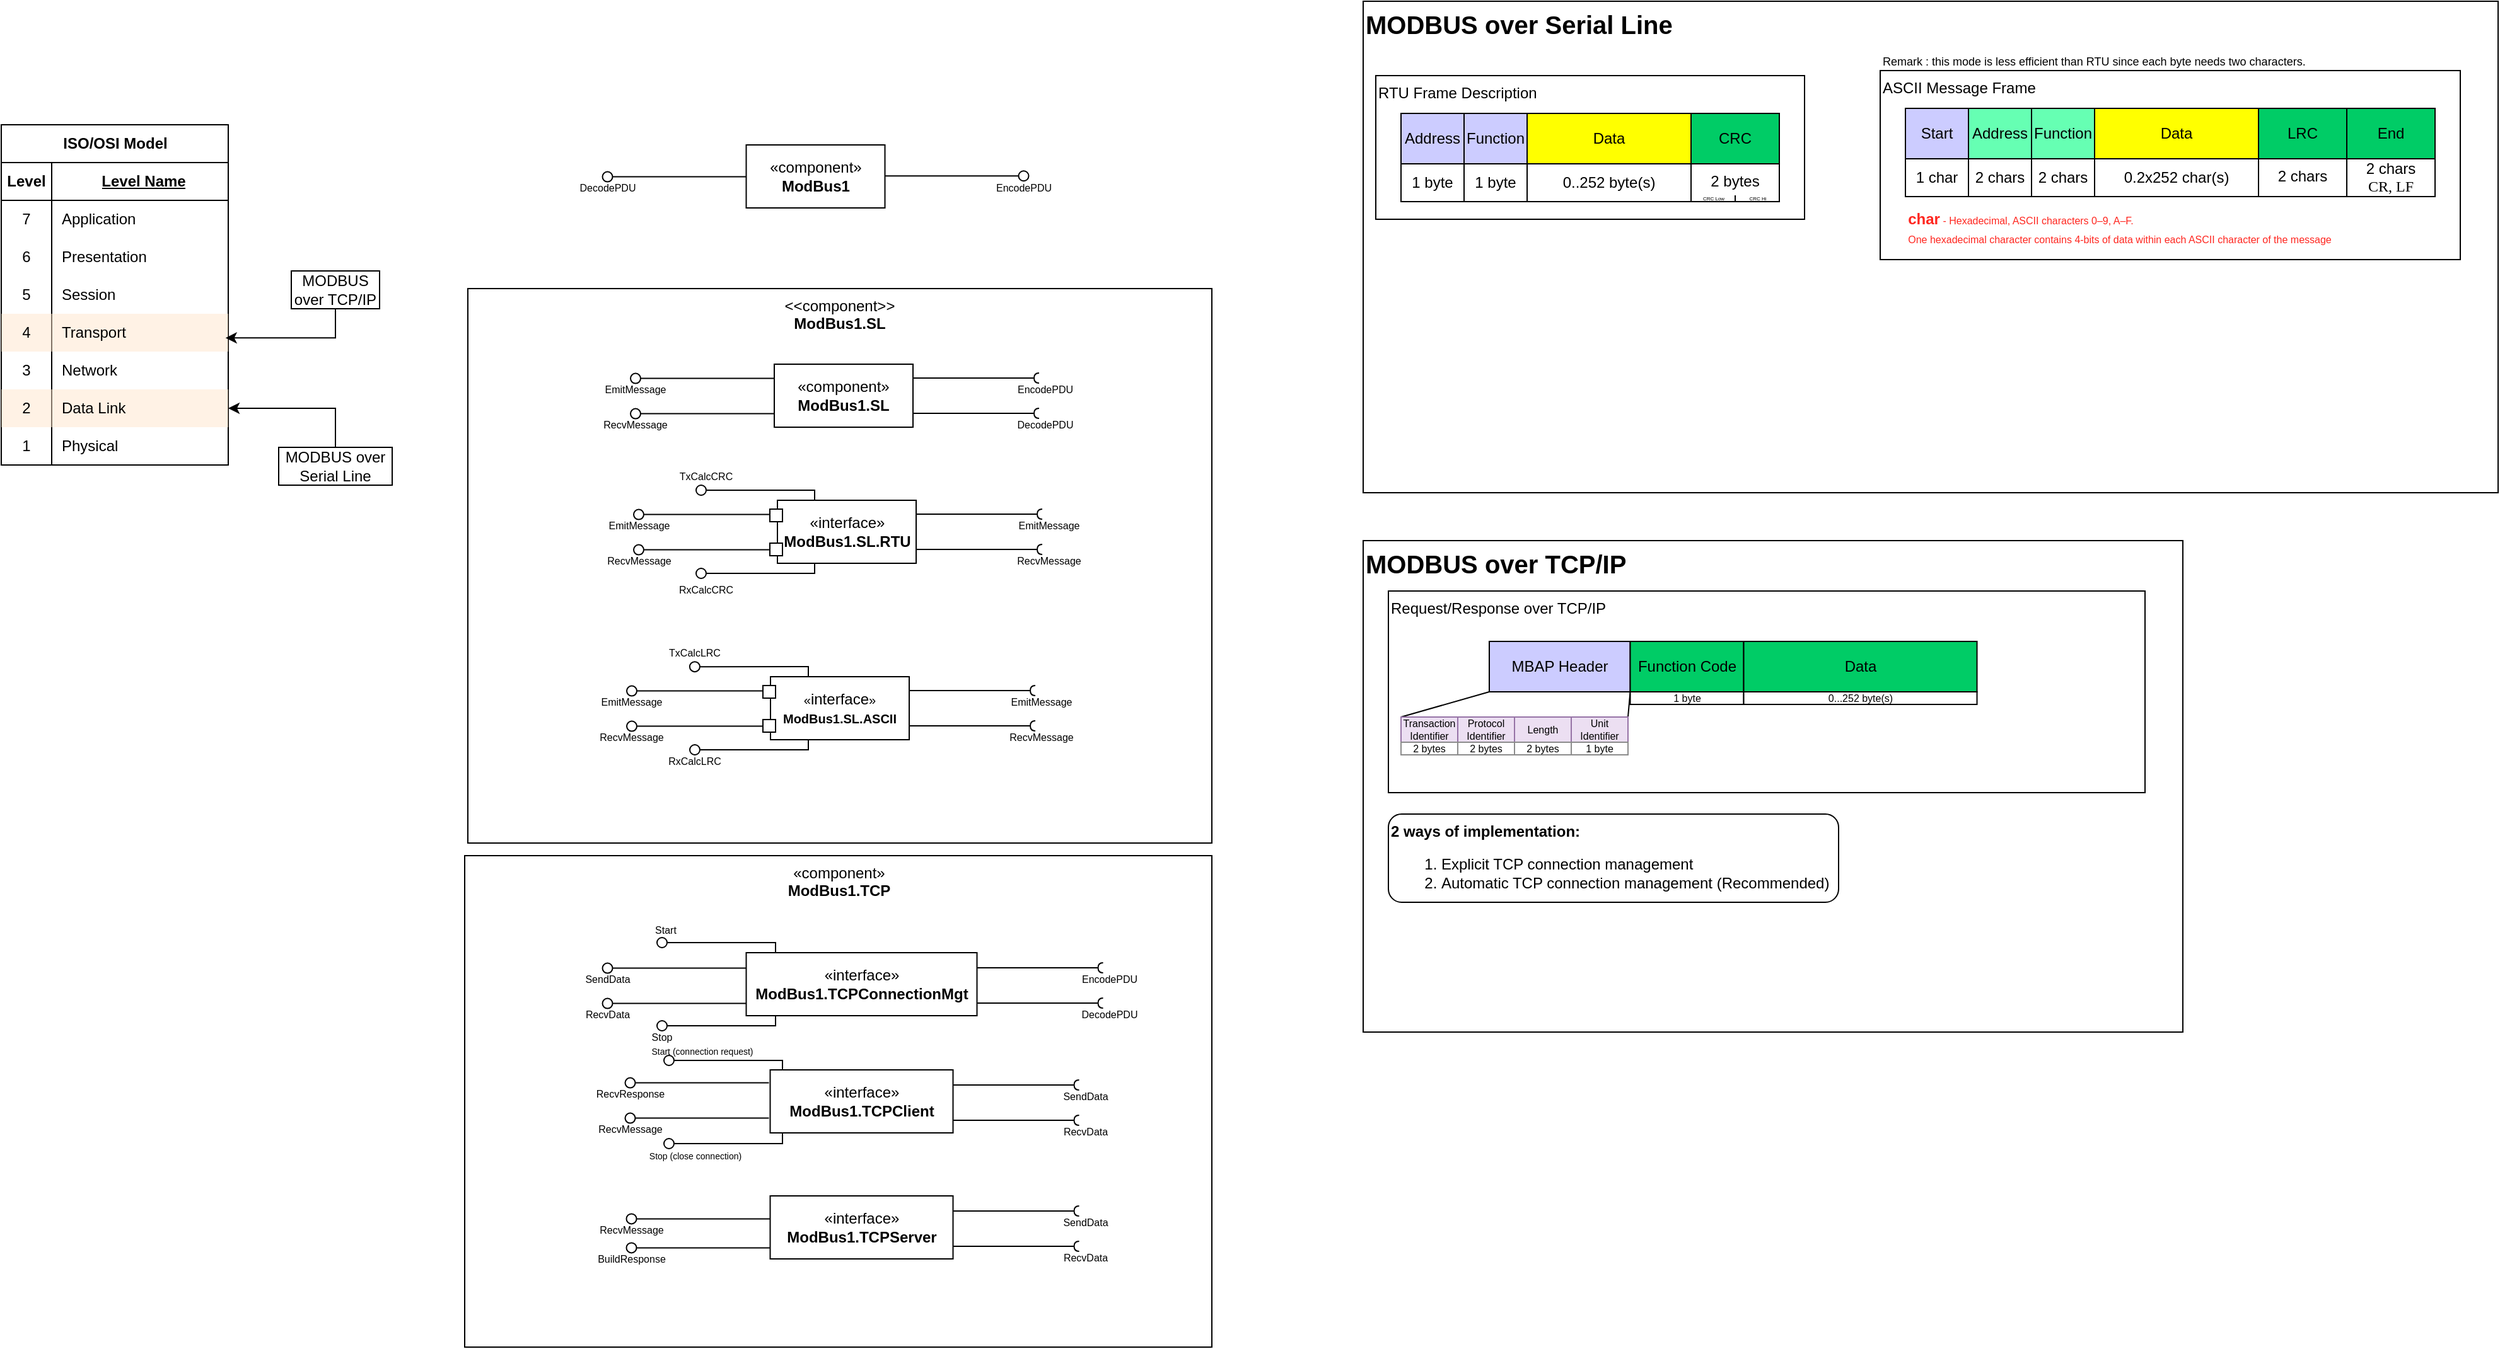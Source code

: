 <mxfile version="25.0.3">
  <diagram name="Page-1" id="bsk5EOdBDUUGITaOQMyh">
    <mxGraphModel dx="2509" dy="828" grid="1" gridSize="10" guides="1" tooltips="1" connect="1" arrows="1" fold="1" page="1" pageScale="1" pageWidth="850" pageHeight="1100" math="0" shadow="0">
      <root>
        <mxCell id="0" />
        <mxCell id="1" parent="0" />
        <mxCell id="K0krH6eupAGIVUQJ-Xq6-160" value="&amp;lt;&amp;lt;component&amp;gt;&amp;gt;&lt;div&gt;&lt;b&gt;ModBus1.SL&lt;/b&gt;&lt;/div&gt;" style="rounded=0;whiteSpace=wrap;html=1;verticalAlign=top;" parent="1" vertex="1">
          <mxGeometry x="320" y="270" width="590" height="440" as="geometry" />
        </mxCell>
        <mxCell id="K0krH6eupAGIVUQJ-Xq6-120" value="«component»&lt;br&gt;&lt;b&gt;ModBus1.TCP&lt;/b&gt;" style="rounded=0;whiteSpace=wrap;html=1;verticalAlign=top;" parent="1" vertex="1">
          <mxGeometry x="317.5" y="720" width="592.5" height="390" as="geometry" />
        </mxCell>
        <mxCell id="K0krH6eupAGIVUQJ-Xq6-5" value="&lt;font style=&quot;font-size: 20px;&quot;&gt;&lt;b&gt;MODBUS over Serial Line&lt;/b&gt;&lt;/font&gt;" style="rounded=0;whiteSpace=wrap;html=1;fillColor=none;align=left;verticalAlign=top;" parent="1" vertex="1">
          <mxGeometry x="1030" y="42" width="900" height="390" as="geometry" />
        </mxCell>
        <mxCell id="MXNzwc6T89K64HPELF2n-14" value="ISO/OSI Model" style="shape=table;startSize=30;container=1;collapsible=1;childLayout=tableLayout;fixedRows=1;rowLines=0;fontStyle=1;align=center;resizeLast=1;html=1;fillColor=default;" parent="1" vertex="1">
          <mxGeometry x="-50" y="140" width="180" height="270" as="geometry" />
        </mxCell>
        <mxCell id="MXNzwc6T89K64HPELF2n-15" value="" style="shape=tableRow;horizontal=0;startSize=0;swimlaneHead=0;swimlaneBody=0;fillColor=none;collapsible=0;dropTarget=0;points=[[0,0.5],[1,0.5]];portConstraint=eastwest;top=0;left=0;right=0;bottom=1;" parent="MXNzwc6T89K64HPELF2n-14" vertex="1">
          <mxGeometry y="30" width="180" height="30" as="geometry" />
        </mxCell>
        <mxCell id="MXNzwc6T89K64HPELF2n-16" value="Level" style="shape=partialRectangle;connectable=0;fillColor=none;top=0;left=0;bottom=0;right=0;fontStyle=1;overflow=hidden;whiteSpace=wrap;html=1;" parent="MXNzwc6T89K64HPELF2n-15" vertex="1">
          <mxGeometry width="40" height="30" as="geometry">
            <mxRectangle width="40" height="30" as="alternateBounds" />
          </mxGeometry>
        </mxCell>
        <mxCell id="MXNzwc6T89K64HPELF2n-17" value="Level Name" style="shape=partialRectangle;connectable=0;fillColor=none;top=0;left=0;bottom=0;right=0;align=center;spacingLeft=6;fontStyle=5;overflow=hidden;whiteSpace=wrap;html=1;" parent="MXNzwc6T89K64HPELF2n-15" vertex="1">
          <mxGeometry x="40" width="140" height="30" as="geometry">
            <mxRectangle width="140" height="30" as="alternateBounds" />
          </mxGeometry>
        </mxCell>
        <mxCell id="MXNzwc6T89K64HPELF2n-18" value="" style="shape=tableRow;horizontal=0;startSize=0;swimlaneHead=0;swimlaneBody=0;fillColor=none;collapsible=0;dropTarget=0;points=[[0,0.5],[1,0.5]];portConstraint=eastwest;top=0;left=0;right=0;bottom=0;" parent="MXNzwc6T89K64HPELF2n-14" vertex="1">
          <mxGeometry y="60" width="180" height="30" as="geometry" />
        </mxCell>
        <mxCell id="MXNzwc6T89K64HPELF2n-19" value="7" style="shape=partialRectangle;connectable=0;fillColor=none;top=0;left=0;bottom=0;right=0;editable=1;overflow=hidden;whiteSpace=wrap;html=1;" parent="MXNzwc6T89K64HPELF2n-18" vertex="1">
          <mxGeometry width="40" height="30" as="geometry">
            <mxRectangle width="40" height="30" as="alternateBounds" />
          </mxGeometry>
        </mxCell>
        <mxCell id="MXNzwc6T89K64HPELF2n-20" value="Application" style="shape=partialRectangle;connectable=0;fillColor=none;top=0;left=0;bottom=0;right=0;align=left;spacingLeft=6;overflow=hidden;whiteSpace=wrap;html=1;" parent="MXNzwc6T89K64HPELF2n-18" vertex="1">
          <mxGeometry x="40" width="140" height="30" as="geometry">
            <mxRectangle width="140" height="30" as="alternateBounds" />
          </mxGeometry>
        </mxCell>
        <mxCell id="MXNzwc6T89K64HPELF2n-21" value="" style="shape=tableRow;horizontal=0;startSize=0;swimlaneHead=0;swimlaneBody=0;fillColor=none;collapsible=0;dropTarget=0;points=[[0,0.5],[1,0.5]];portConstraint=eastwest;top=0;left=0;right=0;bottom=0;" parent="MXNzwc6T89K64HPELF2n-14" vertex="1">
          <mxGeometry y="90" width="180" height="30" as="geometry" />
        </mxCell>
        <mxCell id="MXNzwc6T89K64HPELF2n-22" value="6" style="shape=partialRectangle;connectable=0;fillColor=none;top=0;left=0;bottom=0;right=0;editable=1;overflow=hidden;whiteSpace=wrap;html=1;" parent="MXNzwc6T89K64HPELF2n-21" vertex="1">
          <mxGeometry width="40" height="30" as="geometry">
            <mxRectangle width="40" height="30" as="alternateBounds" />
          </mxGeometry>
        </mxCell>
        <mxCell id="MXNzwc6T89K64HPELF2n-23" value="Presentation" style="shape=partialRectangle;connectable=0;fillColor=none;top=0;left=0;bottom=0;right=0;align=left;spacingLeft=6;overflow=hidden;whiteSpace=wrap;html=1;" parent="MXNzwc6T89K64HPELF2n-21" vertex="1">
          <mxGeometry x="40" width="140" height="30" as="geometry">
            <mxRectangle width="140" height="30" as="alternateBounds" />
          </mxGeometry>
        </mxCell>
        <mxCell id="MXNzwc6T89K64HPELF2n-24" value="" style="shape=tableRow;horizontal=0;startSize=0;swimlaneHead=0;swimlaneBody=0;fillColor=none;collapsible=0;dropTarget=0;points=[[0,0.5],[1,0.5]];portConstraint=eastwest;top=0;left=0;right=0;bottom=0;" parent="MXNzwc6T89K64HPELF2n-14" vertex="1">
          <mxGeometry y="120" width="180" height="30" as="geometry" />
        </mxCell>
        <mxCell id="MXNzwc6T89K64HPELF2n-25" value="5" style="shape=partialRectangle;connectable=0;fillColor=none;top=0;left=0;bottom=0;right=0;editable=1;overflow=hidden;whiteSpace=wrap;html=1;" parent="MXNzwc6T89K64HPELF2n-24" vertex="1">
          <mxGeometry width="40" height="30" as="geometry">
            <mxRectangle width="40" height="30" as="alternateBounds" />
          </mxGeometry>
        </mxCell>
        <mxCell id="MXNzwc6T89K64HPELF2n-26" value="&lt;div&gt;Session&lt;/div&gt;" style="shape=partialRectangle;connectable=0;fillColor=none;top=0;left=0;bottom=0;right=0;align=left;spacingLeft=6;overflow=hidden;whiteSpace=wrap;html=1;" parent="MXNzwc6T89K64HPELF2n-24" vertex="1">
          <mxGeometry x="40" width="140" height="30" as="geometry">
            <mxRectangle width="140" height="30" as="alternateBounds" />
          </mxGeometry>
        </mxCell>
        <mxCell id="MXNzwc6T89K64HPELF2n-27" value="" style="shape=tableRow;horizontal=0;startSize=0;swimlaneHead=0;swimlaneBody=0;fillColor=none;collapsible=0;dropTarget=0;points=[[0,0.5],[1,0.5]];portConstraint=eastwest;top=0;left=0;right=0;bottom=0;" parent="MXNzwc6T89K64HPELF2n-14" vertex="1">
          <mxGeometry y="150" width="180" height="30" as="geometry" />
        </mxCell>
        <mxCell id="MXNzwc6T89K64HPELF2n-28" value="4" style="shape=partialRectangle;connectable=0;fillColor=#FFE6CC;top=0;left=0;bottom=0;right=0;editable=1;overflow=hidden;whiteSpace=wrap;html=1;gradientColor=none;opacity=50;" parent="MXNzwc6T89K64HPELF2n-27" vertex="1">
          <mxGeometry width="40" height="30" as="geometry">
            <mxRectangle width="40" height="30" as="alternateBounds" />
          </mxGeometry>
        </mxCell>
        <mxCell id="MXNzwc6T89K64HPELF2n-29" value="&lt;div&gt;Transport&lt;/div&gt;" style="shape=partialRectangle;connectable=0;fillColor=#FFE6CC;top=0;left=0;bottom=0;right=0;align=left;spacingLeft=6;overflow=hidden;whiteSpace=wrap;html=1;opacity=50;" parent="MXNzwc6T89K64HPELF2n-27" vertex="1">
          <mxGeometry x="40" width="140" height="30" as="geometry">
            <mxRectangle width="140" height="30" as="alternateBounds" />
          </mxGeometry>
        </mxCell>
        <mxCell id="MXNzwc6T89K64HPELF2n-30" value="" style="shape=tableRow;horizontal=0;startSize=0;swimlaneHead=0;swimlaneBody=0;fillColor=none;collapsible=0;dropTarget=0;points=[[0,0.5],[1,0.5]];portConstraint=eastwest;top=0;left=0;right=0;bottom=0;" parent="MXNzwc6T89K64HPELF2n-14" vertex="1">
          <mxGeometry y="180" width="180" height="30" as="geometry" />
        </mxCell>
        <mxCell id="MXNzwc6T89K64HPELF2n-31" value="3" style="shape=partialRectangle;connectable=0;fillColor=none;top=0;left=0;bottom=0;right=0;editable=1;overflow=hidden;whiteSpace=wrap;html=1;" parent="MXNzwc6T89K64HPELF2n-30" vertex="1">
          <mxGeometry width="40" height="30" as="geometry">
            <mxRectangle width="40" height="30" as="alternateBounds" />
          </mxGeometry>
        </mxCell>
        <mxCell id="MXNzwc6T89K64HPELF2n-32" value="&lt;div&gt;Network&lt;/div&gt;" style="shape=partialRectangle;connectable=0;fillColor=none;top=0;left=0;bottom=0;right=0;align=left;spacingLeft=6;overflow=hidden;whiteSpace=wrap;html=1;" parent="MXNzwc6T89K64HPELF2n-30" vertex="1">
          <mxGeometry x="40" width="140" height="30" as="geometry">
            <mxRectangle width="140" height="30" as="alternateBounds" />
          </mxGeometry>
        </mxCell>
        <mxCell id="MXNzwc6T89K64HPELF2n-33" value="" style="shape=tableRow;horizontal=0;startSize=0;swimlaneHead=0;swimlaneBody=0;fillColor=none;collapsible=0;dropTarget=0;points=[[0,0.5],[1,0.5]];portConstraint=eastwest;top=0;left=0;right=0;bottom=0;" parent="MXNzwc6T89K64HPELF2n-14" vertex="1">
          <mxGeometry y="210" width="180" height="30" as="geometry" />
        </mxCell>
        <mxCell id="MXNzwc6T89K64HPELF2n-34" value="2" style="shape=partialRectangle;connectable=0;fillColor=#FFE6CC;top=0;left=0;bottom=0;right=0;editable=1;overflow=hidden;whiteSpace=wrap;html=1;gradientColor=none;opacity=50;" parent="MXNzwc6T89K64HPELF2n-33" vertex="1">
          <mxGeometry width="40" height="30" as="geometry">
            <mxRectangle width="40" height="30" as="alternateBounds" />
          </mxGeometry>
        </mxCell>
        <mxCell id="MXNzwc6T89K64HPELF2n-35" value="&lt;div&gt;Data Link&lt;/div&gt;" style="shape=partialRectangle;connectable=0;fillColor=#FFE6CC;top=0;left=0;bottom=0;right=0;align=left;spacingLeft=6;overflow=hidden;whiteSpace=wrap;html=1;gradientColor=none;opacity=50;" parent="MXNzwc6T89K64HPELF2n-33" vertex="1">
          <mxGeometry x="40" width="140" height="30" as="geometry">
            <mxRectangle width="140" height="30" as="alternateBounds" />
          </mxGeometry>
        </mxCell>
        <mxCell id="MXNzwc6T89K64HPELF2n-36" value="" style="shape=tableRow;horizontal=0;startSize=0;swimlaneHead=0;swimlaneBody=0;fillColor=none;collapsible=0;dropTarget=0;points=[[0,0.5],[1,0.5]];portConstraint=eastwest;top=0;left=0;right=0;bottom=0;" parent="MXNzwc6T89K64HPELF2n-14" vertex="1">
          <mxGeometry y="240" width="180" height="30" as="geometry" />
        </mxCell>
        <mxCell id="MXNzwc6T89K64HPELF2n-37" value="1" style="shape=partialRectangle;connectable=0;fillColor=none;top=0;left=0;bottom=0;right=0;editable=1;overflow=hidden;whiteSpace=wrap;html=1;" parent="MXNzwc6T89K64HPELF2n-36" vertex="1">
          <mxGeometry width="40" height="30" as="geometry">
            <mxRectangle width="40" height="30" as="alternateBounds" />
          </mxGeometry>
        </mxCell>
        <mxCell id="MXNzwc6T89K64HPELF2n-38" value="&lt;div&gt;Physical&lt;/div&gt;" style="shape=partialRectangle;connectable=0;fillColor=none;top=0;left=0;bottom=0;right=0;align=left;spacingLeft=6;overflow=hidden;whiteSpace=wrap;html=1;" parent="MXNzwc6T89K64HPELF2n-36" vertex="1">
          <mxGeometry x="40" width="140" height="30" as="geometry">
            <mxRectangle width="140" height="30" as="alternateBounds" />
          </mxGeometry>
        </mxCell>
        <mxCell id="MXNzwc6T89K64HPELF2n-39" value="«component»&lt;br&gt;&lt;b&gt;ModBus1&lt;/b&gt;" style="html=1;whiteSpace=wrap;" parent="1" vertex="1">
          <mxGeometry x="540.75" y="156" width="110" height="50" as="geometry" />
        </mxCell>
        <mxCell id="MXNzwc6T89K64HPELF2n-41" value="" style="html=1;verticalAlign=bottom;labelBackgroundColor=none;endArrow=oval;endFill=0;endSize=8;rounded=0;" parent="1" edge="1">
          <mxGeometry width="160" relative="1" as="geometry">
            <mxPoint x="650.75" y="180.62" as="sourcePoint" />
            <mxPoint x="760.75" y="180.62" as="targetPoint" />
          </mxGeometry>
        </mxCell>
        <mxCell id="MXNzwc6T89K64HPELF2n-42" value="" style="html=1;verticalAlign=bottom;labelBackgroundColor=none;endArrow=halfCircle;endFill=0;endSize=2;rounded=0;" parent="1" edge="1">
          <mxGeometry width="160" relative="1" as="geometry">
            <mxPoint x="673" y="341" as="sourcePoint" />
            <mxPoint x="773" y="341" as="targetPoint" />
          </mxGeometry>
        </mxCell>
        <mxCell id="MXNzwc6T89K64HPELF2n-43" value="&lt;font style=&quot;font-size: 8px;&quot;&gt;EncodePDU&lt;/font&gt;" style="text;html=1;align=center;verticalAlign=middle;whiteSpace=wrap;rounded=0;" parent="1" vertex="1">
          <mxGeometry x="730.75" y="181" width="60" height="16" as="geometry" />
        </mxCell>
        <mxCell id="MXNzwc6T89K64HPELF2n-47" value="" style="html=1;verticalAlign=bottom;labelBackgroundColor=none;endArrow=oval;endFill=0;endSize=8;rounded=0;" parent="1" edge="1">
          <mxGeometry width="160" relative="1" as="geometry">
            <mxPoint x="540.75" y="181.31" as="sourcePoint" />
            <mxPoint x="430.75" y="181.31" as="targetPoint" />
          </mxGeometry>
        </mxCell>
        <mxCell id="MXNzwc6T89K64HPELF2n-50" value="&lt;font style=&quot;font-size: 8px;&quot;&gt;DecodePDU&lt;/font&gt;" style="text;html=1;align=center;verticalAlign=middle;whiteSpace=wrap;rounded=0;" parent="1" vertex="1">
          <mxGeometry x="400.75" y="181" width="60" height="16" as="geometry" />
        </mxCell>
        <mxCell id="MXNzwc6T89K64HPELF2n-51" value="«interface»&lt;br&gt;&lt;b&gt;ModBus1.TCPConnectionMgt&lt;/b&gt;" style="html=1;whiteSpace=wrap;" parent="1" vertex="1">
          <mxGeometry x="540.75" y="797" width="183" height="50" as="geometry" />
        </mxCell>
        <mxCell id="MXNzwc6T89K64HPELF2n-58" value="«component»&lt;br&gt;&lt;b&gt;ModBus1.SL&lt;/b&gt;" style="html=1;whiteSpace=wrap;" parent="1" vertex="1">
          <mxGeometry x="563" y="330" width="110" height="50" as="geometry" />
        </mxCell>
        <mxCell id="MXNzwc6T89K64HPELF2n-60" value="&lt;font style=&quot;font-size: 8px;&quot;&gt;EncodePDU&lt;/font&gt;" style="text;html=1;align=center;verticalAlign=middle;whiteSpace=wrap;rounded=0;" parent="1" vertex="1">
          <mxGeometry x="748" y="341" width="60" height="16" as="geometry" />
        </mxCell>
        <mxCell id="MXNzwc6T89K64HPELF2n-67" value="" style="html=1;verticalAlign=bottom;labelBackgroundColor=none;endArrow=halfCircle;endFill=0;endSize=2;rounded=0;" parent="1" edge="1">
          <mxGeometry width="160" relative="1" as="geometry">
            <mxPoint x="673" y="369" as="sourcePoint" />
            <mxPoint x="773" y="369" as="targetPoint" />
          </mxGeometry>
        </mxCell>
        <mxCell id="MXNzwc6T89K64HPELF2n-68" value="&lt;font style=&quot;font-size: 8px;&quot;&gt;DecodePDU&lt;/font&gt;" style="text;html=1;align=center;verticalAlign=middle;whiteSpace=wrap;rounded=0;" parent="1" vertex="1">
          <mxGeometry x="748" y="369" width="60" height="16" as="geometry" />
        </mxCell>
        <mxCell id="MXNzwc6T89K64HPELF2n-70" value="" style="html=1;verticalAlign=bottom;labelBackgroundColor=none;endArrow=halfCircle;endFill=0;endSize=2;rounded=0;" parent="1" edge="1">
          <mxGeometry width="160" relative="1" as="geometry">
            <mxPoint x="723.75" y="809" as="sourcePoint" />
            <mxPoint x="823.75" y="809" as="targetPoint" />
          </mxGeometry>
        </mxCell>
        <mxCell id="MXNzwc6T89K64HPELF2n-71" value="&lt;font style=&quot;font-size: 8px;&quot;&gt;EncodePDU&lt;/font&gt;" style="text;html=1;align=center;verticalAlign=middle;whiteSpace=wrap;rounded=0;" parent="1" vertex="1">
          <mxGeometry x="798.75" y="809" width="60" height="16" as="geometry" />
        </mxCell>
        <mxCell id="MXNzwc6T89K64HPELF2n-74" value="" style="html=1;verticalAlign=bottom;labelBackgroundColor=none;endArrow=halfCircle;endFill=0;endSize=2;rounded=0;" parent="1" edge="1">
          <mxGeometry width="160" relative="1" as="geometry">
            <mxPoint x="723.75" y="837" as="sourcePoint" />
            <mxPoint x="823.75" y="837" as="targetPoint" />
          </mxGeometry>
        </mxCell>
        <mxCell id="MXNzwc6T89K64HPELF2n-75" value="&lt;font style=&quot;font-size: 8px;&quot;&gt;DecodePDU&lt;/font&gt;" style="text;html=1;align=center;verticalAlign=middle;whiteSpace=wrap;rounded=0;" parent="1" vertex="1">
          <mxGeometry x="798.75" y="837" width="60" height="16" as="geometry" />
        </mxCell>
        <mxCell id="MXNzwc6T89K64HPELF2n-76" value="" style="html=1;verticalAlign=bottom;labelBackgroundColor=none;endArrow=oval;endFill=0;endSize=8;rounded=0;" parent="1" edge="1">
          <mxGeometry width="160" relative="1" as="geometry">
            <mxPoint x="563.0" y="341.31" as="sourcePoint" />
            <mxPoint x="453.0" y="341.31" as="targetPoint" />
          </mxGeometry>
        </mxCell>
        <mxCell id="MXNzwc6T89K64HPELF2n-77" value="&lt;font style=&quot;font-size: 8px;&quot;&gt;EmitMessage&lt;/font&gt;" style="text;html=1;align=center;verticalAlign=middle;whiteSpace=wrap;rounded=0;" parent="1" vertex="1">
          <mxGeometry x="423" y="341" width="60" height="16" as="geometry" />
        </mxCell>
        <mxCell id="MXNzwc6T89K64HPELF2n-78" value="" style="html=1;verticalAlign=bottom;labelBackgroundColor=none;endArrow=oval;endFill=0;endSize=8;rounded=0;" parent="1" edge="1">
          <mxGeometry width="160" relative="1" as="geometry">
            <mxPoint x="563.0" y="369.31" as="sourcePoint" />
            <mxPoint x="453.0" y="369.31" as="targetPoint" />
          </mxGeometry>
        </mxCell>
        <mxCell id="MXNzwc6T89K64HPELF2n-79" value="&lt;font style=&quot;font-size: 8px;&quot;&gt;RecvMessage&lt;/font&gt;" style="text;html=1;align=center;verticalAlign=middle;whiteSpace=wrap;rounded=0;" parent="1" vertex="1">
          <mxGeometry x="423" y="369" width="60" height="16" as="geometry" />
        </mxCell>
        <mxCell id="K0krH6eupAGIVUQJ-Xq6-1" value="MODBUS over TCP/IP" style="text;html=1;align=center;verticalAlign=middle;whiteSpace=wrap;rounded=0;strokeColor=default;" parent="1" vertex="1">
          <mxGeometry x="180" y="256" width="70" height="30" as="geometry" />
        </mxCell>
        <mxCell id="K0krH6eupAGIVUQJ-Xq6-4" style="edgeStyle=orthogonalEdgeStyle;rounded=0;orthogonalLoop=1;jettySize=auto;html=1;entryX=1;entryY=0.5;entryDx=0;entryDy=0;" parent="1" source="K0krH6eupAGIVUQJ-Xq6-2" target="MXNzwc6T89K64HPELF2n-33" edge="1">
          <mxGeometry relative="1" as="geometry" />
        </mxCell>
        <mxCell id="K0krH6eupAGIVUQJ-Xq6-2" value="MODBUS over Serial Line" style="text;html=1;align=center;verticalAlign=middle;whiteSpace=wrap;rounded=0;strokeColor=default;" parent="1" vertex="1">
          <mxGeometry x="170" y="396" width="90" height="30" as="geometry" />
        </mxCell>
        <mxCell id="K0krH6eupAGIVUQJ-Xq6-3" style="edgeStyle=orthogonalEdgeStyle;rounded=0;orthogonalLoop=1;jettySize=auto;html=1;entryX=0.988;entryY=0.638;entryDx=0;entryDy=0;entryPerimeter=0;" parent="1" source="K0krH6eupAGIVUQJ-Xq6-1" target="MXNzwc6T89K64HPELF2n-27" edge="1">
          <mxGeometry relative="1" as="geometry" />
        </mxCell>
        <mxCell id="K0krH6eupAGIVUQJ-Xq6-39" value="" style="group" parent="1" vertex="1" connectable="0">
          <mxGeometry x="1040" y="101" width="340" height="114" as="geometry" />
        </mxCell>
        <mxCell id="K0krH6eupAGIVUQJ-Xq6-38" value="RTU Frame Description" style="rounded=0;whiteSpace=wrap;html=1;align=left;verticalAlign=top;" parent="K0krH6eupAGIVUQJ-Xq6-39" vertex="1">
          <mxGeometry width="340" height="114" as="geometry" />
        </mxCell>
        <mxCell id="K0krH6eupAGIVUQJ-Xq6-26" value="Address" style="rounded=0;whiteSpace=wrap;html=1;fillColor=#CCCCFF;" parent="K0krH6eupAGIVUQJ-Xq6-39" vertex="1">
          <mxGeometry x="20" y="30" width="50" height="40" as="geometry" />
        </mxCell>
        <mxCell id="K0krH6eupAGIVUQJ-Xq6-27" value="Function" style="rounded=0;whiteSpace=wrap;html=1;fillColor=#CCCCFF;" parent="K0krH6eupAGIVUQJ-Xq6-39" vertex="1">
          <mxGeometry x="70" y="30" width="50" height="40" as="geometry" />
        </mxCell>
        <mxCell id="K0krH6eupAGIVUQJ-Xq6-28" value="Data" style="rounded=0;whiteSpace=wrap;html=1;fillColor=#FFFF00;" parent="K0krH6eupAGIVUQJ-Xq6-39" vertex="1">
          <mxGeometry x="120" y="30" width="130" height="40" as="geometry" />
        </mxCell>
        <mxCell id="K0krH6eupAGIVUQJ-Xq6-29" value="CRC" style="rounded=0;whiteSpace=wrap;html=1;fillColor=#00CC66;" parent="K0krH6eupAGIVUQJ-Xq6-39" vertex="1">
          <mxGeometry x="250" y="30" width="70" height="40" as="geometry" />
        </mxCell>
        <mxCell id="K0krH6eupAGIVUQJ-Xq6-30" value="1 byte" style="rounded=0;whiteSpace=wrap;html=1;" parent="K0krH6eupAGIVUQJ-Xq6-39" vertex="1">
          <mxGeometry x="20" y="70" width="50" height="30" as="geometry" />
        </mxCell>
        <mxCell id="K0krH6eupAGIVUQJ-Xq6-31" value="1 byte" style="rounded=0;whiteSpace=wrap;html=1;" parent="K0krH6eupAGIVUQJ-Xq6-39" vertex="1">
          <mxGeometry x="70" y="70" width="50" height="30" as="geometry" />
        </mxCell>
        <mxCell id="K0krH6eupAGIVUQJ-Xq6-32" value="0..252 byte(s)" style="rounded=0;whiteSpace=wrap;html=1;" parent="K0krH6eupAGIVUQJ-Xq6-39" vertex="1">
          <mxGeometry x="120" y="70" width="130" height="30" as="geometry" />
        </mxCell>
        <mxCell id="K0krH6eupAGIVUQJ-Xq6-33" value="2 bytes" style="rounded=0;whiteSpace=wrap;html=1;verticalAlign=top;" parent="K0krH6eupAGIVUQJ-Xq6-39" vertex="1">
          <mxGeometry x="250" y="70" width="70" height="30" as="geometry" />
        </mxCell>
        <mxCell id="K0krH6eupAGIVUQJ-Xq6-34" value="&lt;font style=&quot;font-size: 4px;&quot;&gt;CRC Low&lt;/font&gt;" style="text;html=1;align=center;verticalAlign=middle;whiteSpace=wrap;rounded=0;" parent="K0krH6eupAGIVUQJ-Xq6-39" vertex="1">
          <mxGeometry x="258" y="86" width="20" height="18" as="geometry" />
        </mxCell>
        <mxCell id="K0krH6eupAGIVUQJ-Xq6-35" value="&lt;font style=&quot;font-size: 4px;&quot;&gt;CRC Hi&lt;/font&gt;" style="text;html=1;align=center;verticalAlign=middle;whiteSpace=wrap;rounded=0;" parent="K0krH6eupAGIVUQJ-Xq6-39" vertex="1">
          <mxGeometry x="293" y="86" width="20" height="18" as="geometry" />
        </mxCell>
        <mxCell id="K0krH6eupAGIVUQJ-Xq6-37" value="" style="endArrow=none;html=1;rounded=0;endSize=11;" parent="K0krH6eupAGIVUQJ-Xq6-39" edge="1">
          <mxGeometry width="50" height="50" relative="1" as="geometry">
            <mxPoint x="285" y="100" as="sourcePoint" />
            <mxPoint x="285" y="95" as="targetPoint" />
          </mxGeometry>
        </mxCell>
        <mxCell id="K0krH6eupAGIVUQJ-Xq6-40" value="" style="group;align=center;verticalAlign=top;fontSize=8;spacingTop=0;" parent="1" vertex="1" connectable="0">
          <mxGeometry x="1440" y="97" width="480" height="160" as="geometry" />
        </mxCell>
        <mxCell id="K0krH6eupAGIVUQJ-Xq6-41" value="ASCII Message Frame" style="rounded=0;whiteSpace=wrap;html=1;align=left;verticalAlign=top;" parent="K0krH6eupAGIVUQJ-Xq6-40" vertex="1">
          <mxGeometry width="460" height="150" as="geometry" />
        </mxCell>
        <mxCell id="K0krH6eupAGIVUQJ-Xq6-42" value="Start" style="rounded=0;whiteSpace=wrap;html=1;fillColor=#CCCCFF;" parent="K0krH6eupAGIVUQJ-Xq6-40" vertex="1">
          <mxGeometry x="20" y="30" width="50" height="40" as="geometry" />
        </mxCell>
        <mxCell id="K0krH6eupAGIVUQJ-Xq6-43" value="Address" style="rounded=0;whiteSpace=wrap;html=1;fillColor=#66FFB3;" parent="K0krH6eupAGIVUQJ-Xq6-40" vertex="1">
          <mxGeometry x="70" y="30" width="50" height="40" as="geometry" />
        </mxCell>
        <mxCell id="K0krH6eupAGIVUQJ-Xq6-44" value="Data" style="rounded=0;whiteSpace=wrap;html=1;fillColor=#FFFF00;" parent="K0krH6eupAGIVUQJ-Xq6-40" vertex="1">
          <mxGeometry x="170" y="30" width="130" height="40" as="geometry" />
        </mxCell>
        <mxCell id="K0krH6eupAGIVUQJ-Xq6-45" value="LRC" style="rounded=0;whiteSpace=wrap;html=1;fillColor=#00CC66;" parent="K0krH6eupAGIVUQJ-Xq6-40" vertex="1">
          <mxGeometry x="300" y="30" width="70" height="40" as="geometry" />
        </mxCell>
        <mxCell id="K0krH6eupAGIVUQJ-Xq6-46" value="1 char" style="rounded=0;whiteSpace=wrap;html=1;" parent="K0krH6eupAGIVUQJ-Xq6-40" vertex="1">
          <mxGeometry x="20" y="70" width="50" height="30" as="geometry" />
        </mxCell>
        <mxCell id="K0krH6eupAGIVUQJ-Xq6-47" value="2 chars" style="rounded=0;whiteSpace=wrap;html=1;" parent="K0krH6eupAGIVUQJ-Xq6-40" vertex="1">
          <mxGeometry x="70" y="70" width="50" height="30" as="geometry" />
        </mxCell>
        <mxCell id="K0krH6eupAGIVUQJ-Xq6-48" value="0.2x252 char(s)" style="rounded=0;whiteSpace=wrap;html=1;" parent="K0krH6eupAGIVUQJ-Xq6-40" vertex="1">
          <mxGeometry x="170" y="70" width="130" height="30" as="geometry" />
        </mxCell>
        <mxCell id="K0krH6eupAGIVUQJ-Xq6-49" value="2 chars" style="rounded=0;whiteSpace=wrap;html=1;verticalAlign=top;" parent="K0krH6eupAGIVUQJ-Xq6-40" vertex="1">
          <mxGeometry x="300" y="70" width="70" height="30" as="geometry" />
        </mxCell>
        <mxCell id="K0krH6eupAGIVUQJ-Xq6-65" value="End" style="rounded=0;whiteSpace=wrap;html=1;fillColor=#00CC66;" parent="K0krH6eupAGIVUQJ-Xq6-40" vertex="1">
          <mxGeometry x="370" y="30" width="70" height="40" as="geometry" />
        </mxCell>
        <mxCell id="K0krH6eupAGIVUQJ-Xq6-66" value="&lt;font style=&quot;font-size: 12px;&quot;&gt;2 chars&lt;/font&gt;&lt;div style=&quot;&quot;&gt;&lt;font face=&quot;Times New Roman&quot; style=&quot;font-size: 12px;&quot;&gt;CR, LF&lt;/font&gt;&lt;/div&gt;" style="rounded=0;whiteSpace=wrap;html=1;verticalAlign=top;spacingTop=-6;" parent="K0krH6eupAGIVUQJ-Xq6-40" vertex="1">
          <mxGeometry x="370" y="70" width="70" height="30" as="geometry" />
        </mxCell>
        <mxCell id="K0krH6eupAGIVUQJ-Xq6-67" value="Function" style="rounded=0;whiteSpace=wrap;html=1;fillColor=#66FFB3;" parent="K0krH6eupAGIVUQJ-Xq6-40" vertex="1">
          <mxGeometry x="120" y="30" width="50" height="40" as="geometry" />
        </mxCell>
        <mxCell id="K0krH6eupAGIVUQJ-Xq6-68" value="2 chars" style="rounded=0;whiteSpace=wrap;html=1;" parent="K0krH6eupAGIVUQJ-Xq6-40" vertex="1">
          <mxGeometry x="120" y="70" width="50" height="30" as="geometry" />
        </mxCell>
        <mxCell id="K0krH6eupAGIVUQJ-Xq6-69" value="&lt;div style=&quot;text-align: left;&quot;&gt;&lt;font color=&quot;#ff261f&quot; style=&quot;background-color: initial;&quot;&gt;&lt;b style=&quot;&quot;&gt;&lt;font style=&quot;font-size: 12px;&quot;&gt;char&lt;/font&gt;&lt;/b&gt;&lt;span style=&quot;font-size: 8px;&quot;&gt; -&amp;nbsp;&lt;/span&gt;&lt;span style=&quot;font-size: 8px; background-color: initial;&quot;&gt;Hexadecimal, ASCII characters 0–9, A–F.&lt;/span&gt;&lt;/font&gt;&lt;/div&gt;&lt;div style=&quot;text-align: left;&quot;&gt;&lt;span style=&quot;background-color: initial; font-size: 8px;&quot;&gt;&lt;font color=&quot;#ff261f&quot;&gt;One hexadecimal character contains 4-bits of data within each ASCII character of the message&lt;/font&gt;&lt;/span&gt;&lt;/div&gt;" style="text;html=1;align=center;verticalAlign=middle;whiteSpace=wrap;rounded=0;" parent="K0krH6eupAGIVUQJ-Xq6-40" vertex="1">
          <mxGeometry x="10" y="110" width="360" height="30" as="geometry" />
        </mxCell>
        <mxCell id="K0krH6eupAGIVUQJ-Xq6-72" value="&lt;font style=&quot;font-size: 9px;&quot;&gt;Remark : this mode is less efficient than RTU since each byte needs two characters.&lt;/font&gt;" style="text;html=1;align=left;verticalAlign=middle;whiteSpace=wrap;rounded=0;" parent="1" vertex="1">
          <mxGeometry x="1440" y="80" width="460" height="17" as="geometry" />
        </mxCell>
        <mxCell id="K0krH6eupAGIVUQJ-Xq6-84" value="&lt;b&gt;&lt;font style=&quot;font-size: 20px;&quot;&gt;MODBUS over TCP/IP&lt;/font&gt;&lt;/b&gt;" style="rounded=0;whiteSpace=wrap;html=1;fillColor=none;align=left;verticalAlign=top;" parent="1" vertex="1">
          <mxGeometry x="1030" y="470" width="650" height="390" as="geometry" />
        </mxCell>
        <mxCell id="K0krH6eupAGIVUQJ-Xq6-85" value="" style="group" parent="1" vertex="1" connectable="0">
          <mxGeometry x="1050" y="510" width="600" height="230" as="geometry" />
        </mxCell>
        <mxCell id="K0krH6eupAGIVUQJ-Xq6-86" value="Request/Response over TCP/IP" style="rounded=0;whiteSpace=wrap;html=1;align=left;verticalAlign=top;" parent="K0krH6eupAGIVUQJ-Xq6-85" vertex="1">
          <mxGeometry width="600" height="160" as="geometry" />
        </mxCell>
        <mxCell id="K0krH6eupAGIVUQJ-Xq6-114" style="rounded=0;orthogonalLoop=1;jettySize=auto;html=1;exitX=0;exitY=1;exitDx=0;exitDy=0;entryX=0;entryY=0;entryDx=0;entryDy=0;endArrow=none;endFill=0;" parent="K0krH6eupAGIVUQJ-Xq6-85" source="K0krH6eupAGIVUQJ-Xq6-87" target="K0krH6eupAGIVUQJ-Xq6-106" edge="1">
          <mxGeometry relative="1" as="geometry" />
        </mxCell>
        <mxCell id="K0krH6eupAGIVUQJ-Xq6-87" value="MBAP Header" style="rounded=0;whiteSpace=wrap;html=1;fillColor=#CCCCFF;" parent="K0krH6eupAGIVUQJ-Xq6-85" vertex="1">
          <mxGeometry x="80" y="40" width="111.76" height="40" as="geometry" />
        </mxCell>
        <mxCell id="K0krH6eupAGIVUQJ-Xq6-115" style="rounded=0;orthogonalLoop=1;jettySize=auto;html=1;exitX=0;exitY=1;exitDx=0;exitDy=0;entryX=1;entryY=0;entryDx=0;entryDy=0;endArrow=none;endFill=0;" parent="K0krH6eupAGIVUQJ-Xq6-85" source="K0krH6eupAGIVUQJ-Xq6-88" target="K0krH6eupAGIVUQJ-Xq6-108" edge="1">
          <mxGeometry relative="1" as="geometry" />
        </mxCell>
        <mxCell id="K0krH6eupAGIVUQJ-Xq6-116" value="&lt;font style=&quot;font-size: 8px;&quot;&gt;1 byte&lt;/font&gt;" style="rounded=0;whiteSpace=wrap;html=1;fontSize=8;strokeColor=#000000;" parent="K0krH6eupAGIVUQJ-Xq6-85" vertex="1">
          <mxGeometry x="191.76" y="80" width="90" height="10" as="geometry" />
        </mxCell>
        <mxCell id="K0krH6eupAGIVUQJ-Xq6-88" value="Function Code" style="rounded=0;whiteSpace=wrap;html=1;fillColor=#00CC66;" parent="K0krH6eupAGIVUQJ-Xq6-85" vertex="1">
          <mxGeometry x="191.76" y="40" width="90" height="40" as="geometry" />
        </mxCell>
        <mxCell id="K0krH6eupAGIVUQJ-Xq6-89" value="Data" style="rounded=0;whiteSpace=wrap;html=1;fillColor=#00CC66;" parent="K0krH6eupAGIVUQJ-Xq6-85" vertex="1">
          <mxGeometry x="281.76" y="40" width="185" height="40" as="geometry" />
        </mxCell>
        <mxCell id="K0krH6eupAGIVUQJ-Xq6-106" value="&lt;font style=&quot;font-size: 8px;&quot;&gt;Transaction&lt;br style=&quot;font-size: 8px;&quot;&gt;Identifier &lt;/font&gt;" style="rounded=0;whiteSpace=wrap;html=1;fillColor=#ECDFF2;strokeColor=#9673a6;fontSize=8;" parent="K0krH6eupAGIVUQJ-Xq6-85" vertex="1">
          <mxGeometry x="10.0" y="100" width="45" height="20" as="geometry" />
        </mxCell>
        <mxCell id="K0krH6eupAGIVUQJ-Xq6-107" value="&lt;font style=&quot;font-size: 8px;&quot;&gt;Protocol Identifier&lt;/font&gt;" style="rounded=0;whiteSpace=wrap;html=1;fillColor=#ECDFF2;strokeColor=#9673a6;fontSize=8;" parent="K0krH6eupAGIVUQJ-Xq6-85" vertex="1">
          <mxGeometry x="55" y="100" width="45" height="20" as="geometry" />
        </mxCell>
        <mxCell id="K0krH6eupAGIVUQJ-Xq6-108" value="&lt;font style=&quot;font-size: 8px;&quot;&gt;Unit Identifier &lt;/font&gt;" style="rounded=0;whiteSpace=wrap;html=1;fillColor=#ECDFF2;strokeColor=#9673a6;fontSize=8;" parent="K0krH6eupAGIVUQJ-Xq6-85" vertex="1">
          <mxGeometry x="145" y="100" width="45" height="20" as="geometry" />
        </mxCell>
        <mxCell id="K0krH6eupAGIVUQJ-Xq6-109" value="&lt;font style=&quot;font-size: 8px;&quot;&gt;Length&lt;/font&gt;" style="rounded=0;whiteSpace=wrap;html=1;fillColor=#ECDFF2;strokeColor=#9673a6;fontSize=8;" parent="K0krH6eupAGIVUQJ-Xq6-85" vertex="1">
          <mxGeometry x="100" y="100" width="45" height="20" as="geometry" />
        </mxCell>
        <mxCell id="K0krH6eupAGIVUQJ-Xq6-110" value="&lt;span style=&quot;font-size: 8px;&quot;&gt;2 bytes&lt;/span&gt;" style="rounded=0;whiteSpace=wrap;html=1;fontSize=8;strokeColor=#8C8C8C;" parent="K0krH6eupAGIVUQJ-Xq6-85" vertex="1">
          <mxGeometry x="10.0" y="120" width="45" height="10" as="geometry" />
        </mxCell>
        <mxCell id="K0krH6eupAGIVUQJ-Xq6-111" value="&lt;span style=&quot;font-size: 8px;&quot;&gt;2 bytes&lt;/span&gt;" style="rounded=0;whiteSpace=wrap;html=1;fontSize=8;strokeColor=#8C8C8C;" parent="K0krH6eupAGIVUQJ-Xq6-85" vertex="1">
          <mxGeometry x="55" y="120" width="45" height="10" as="geometry" />
        </mxCell>
        <mxCell id="K0krH6eupAGIVUQJ-Xq6-112" value="&lt;span style=&quot;font-size: 8px;&quot;&gt;2 bytes&lt;/span&gt;" style="rounded=0;whiteSpace=wrap;html=1;fontSize=8;strokeColor=#8C8C8C;" parent="K0krH6eupAGIVUQJ-Xq6-85" vertex="1">
          <mxGeometry x="100" y="120" width="45" height="10" as="geometry" />
        </mxCell>
        <mxCell id="K0krH6eupAGIVUQJ-Xq6-113" value="&lt;font style=&quot;font-size: 8px;&quot;&gt;1 byte&lt;/font&gt;" style="rounded=0;whiteSpace=wrap;html=1;fontSize=8;strokeColor=#8C8C8C;" parent="K0krH6eupAGIVUQJ-Xq6-85" vertex="1">
          <mxGeometry x="145" y="120" width="45" height="10" as="geometry" />
        </mxCell>
        <mxCell id="K0krH6eupAGIVUQJ-Xq6-117" value="&lt;font style=&quot;font-size: 8px;&quot;&gt;0...252 byte(s)&lt;/font&gt;" style="rounded=0;whiteSpace=wrap;html=1;fontSize=8;strokeColor=#000000;" parent="K0krH6eupAGIVUQJ-Xq6-85" vertex="1">
          <mxGeometry x="281.76" y="80" width="185" height="10" as="geometry" />
        </mxCell>
        <mxCell id="K0krH6eupAGIVUQJ-Xq6-119" value="&lt;b&gt;2 ways of implementation:&lt;/b&gt;&lt;div&gt;&lt;ol&gt;&lt;li&gt;Explicit TCP connection management&lt;/li&gt;&lt;li&gt;Automatic TCP connection management (Recommended)&lt;/li&gt;&lt;/ol&gt;&lt;/div&gt;" style="rounded=1;whiteSpace=wrap;html=1;verticalAlign=top;align=left;" parent="1" vertex="1">
          <mxGeometry x="1050" y="687" width="357" height="70" as="geometry" />
        </mxCell>
        <mxCell id="K0krH6eupAGIVUQJ-Xq6-121" value="«interface»&lt;br&gt;&lt;b&gt;ModBus1.TCPClient&lt;/b&gt;" style="html=1;whiteSpace=wrap;" parent="1" vertex="1">
          <mxGeometry x="559.75" y="890" width="145" height="50" as="geometry" />
        </mxCell>
        <mxCell id="K0krH6eupAGIVUQJ-Xq6-122" value="«interface»&lt;br&gt;&lt;b&gt;ModBus1.TCPServer&lt;/b&gt;" style="html=1;whiteSpace=wrap;" parent="1" vertex="1">
          <mxGeometry x="559.75" y="990" width="145" height="50" as="geometry" />
        </mxCell>
        <mxCell id="K0krH6eupAGIVUQJ-Xq6-123" value="&lt;font style=&quot;font-size: 8px;&quot;&gt;SendData&lt;/font&gt;" style="text;html=1;align=center;verticalAlign=middle;whiteSpace=wrap;rounded=0;" parent="1" vertex="1">
          <mxGeometry x="779.75" y="902" width="60" height="16" as="geometry" />
        </mxCell>
        <mxCell id="K0krH6eupAGIVUQJ-Xq6-124" value="" style="html=1;verticalAlign=bottom;labelBackgroundColor=none;endArrow=halfCircle;endFill=0;endSize=2;rounded=0;" parent="1" edge="1">
          <mxGeometry width="160" relative="1" as="geometry">
            <mxPoint x="704.75" y="902" as="sourcePoint" />
            <mxPoint x="804.75" y="902" as="targetPoint" />
          </mxGeometry>
        </mxCell>
        <mxCell id="K0krH6eupAGIVUQJ-Xq6-125" value="" style="html=1;verticalAlign=bottom;labelBackgroundColor=none;endArrow=halfCircle;endFill=0;endSize=2;rounded=0;" parent="1" edge="1">
          <mxGeometry width="160" relative="1" as="geometry">
            <mxPoint x="704.75" y="930" as="sourcePoint" />
            <mxPoint x="804.75" y="930" as="targetPoint" />
          </mxGeometry>
        </mxCell>
        <mxCell id="K0krH6eupAGIVUQJ-Xq6-126" value="&lt;font style=&quot;font-size: 8px;&quot;&gt;RecvData&lt;/font&gt;" style="text;html=1;align=center;verticalAlign=middle;whiteSpace=wrap;rounded=0;" parent="1" vertex="1">
          <mxGeometry x="779.75" y="930" width="60" height="16" as="geometry" />
        </mxCell>
        <mxCell id="K0krH6eupAGIVUQJ-Xq6-131" value="" style="html=1;verticalAlign=bottom;labelBackgroundColor=none;endArrow=halfCircle;endFill=0;endSize=2;rounded=0;" parent="1" edge="1">
          <mxGeometry width="160" relative="1" as="geometry">
            <mxPoint x="704.75" y="1002" as="sourcePoint" />
            <mxPoint x="804.75" y="1002" as="targetPoint" />
          </mxGeometry>
        </mxCell>
        <mxCell id="K0krH6eupAGIVUQJ-Xq6-132" value="&lt;font style=&quot;font-size: 8px;&quot;&gt;SendData&lt;/font&gt;" style="text;html=1;align=center;verticalAlign=middle;whiteSpace=wrap;rounded=0;" parent="1" vertex="1">
          <mxGeometry x="779.75" y="1002" width="60" height="16" as="geometry" />
        </mxCell>
        <mxCell id="K0krH6eupAGIVUQJ-Xq6-133" value="" style="html=1;verticalAlign=bottom;labelBackgroundColor=none;endArrow=halfCircle;endFill=0;endSize=2;rounded=0;" parent="1" edge="1">
          <mxGeometry width="160" relative="1" as="geometry">
            <mxPoint x="704.75" y="1030" as="sourcePoint" />
            <mxPoint x="804.75" y="1030" as="targetPoint" />
          </mxGeometry>
        </mxCell>
        <mxCell id="K0krH6eupAGIVUQJ-Xq6-134" value="&lt;font style=&quot;font-size: 8px;&quot;&gt;RecvData&lt;/font&gt;" style="text;html=1;align=center;verticalAlign=middle;whiteSpace=wrap;rounded=0;" parent="1" vertex="1">
          <mxGeometry x="779.75" y="1030" width="60" height="16" as="geometry" />
        </mxCell>
        <mxCell id="K0krH6eupAGIVUQJ-Xq6-139" value="" style="group" parent="1" vertex="1" connectable="0">
          <mxGeometry x="400.75" y="809" width="140.0" height="44" as="geometry" />
        </mxCell>
        <mxCell id="K0krH6eupAGIVUQJ-Xq6-135" value="" style="html=1;verticalAlign=bottom;labelBackgroundColor=none;endArrow=oval;endFill=0;endSize=8;rounded=0;" parent="K0krH6eupAGIVUQJ-Xq6-139" edge="1">
          <mxGeometry width="160" relative="1" as="geometry">
            <mxPoint x="140.0" y="0.31" as="sourcePoint" />
            <mxPoint x="30.0" y="0.31" as="targetPoint" />
          </mxGeometry>
        </mxCell>
        <mxCell id="K0krH6eupAGIVUQJ-Xq6-136" value="" style="html=1;verticalAlign=bottom;labelBackgroundColor=none;endArrow=oval;endFill=0;endSize=8;rounded=0;" parent="K0krH6eupAGIVUQJ-Xq6-139" edge="1">
          <mxGeometry width="160" relative="1" as="geometry">
            <mxPoint x="140.0" y="28.31" as="sourcePoint" />
            <mxPoint x="30.0" y="28.31" as="targetPoint" />
          </mxGeometry>
        </mxCell>
        <mxCell id="K0krH6eupAGIVUQJ-Xq6-137" value="&lt;font style=&quot;font-size: 8px;&quot;&gt;SendData&lt;/font&gt;" style="text;html=1;align=center;verticalAlign=middle;whiteSpace=wrap;rounded=0;" parent="K0krH6eupAGIVUQJ-Xq6-139" vertex="1">
          <mxGeometry width="60" height="16" as="geometry" />
        </mxCell>
        <mxCell id="K0krH6eupAGIVUQJ-Xq6-138" value="&lt;span style=&quot;font-size: 8px;&quot;&gt;RecvData&lt;/span&gt;" style="text;html=1;align=center;verticalAlign=middle;whiteSpace=wrap;rounded=0;" parent="K0krH6eupAGIVUQJ-Xq6-139" vertex="1">
          <mxGeometry y="28" width="60" height="16" as="geometry" />
        </mxCell>
        <mxCell id="K0krH6eupAGIVUQJ-Xq6-140" value="" style="group" parent="1" vertex="1" connectable="0">
          <mxGeometry x="418.75" y="900" width="140.0" height="44" as="geometry" />
        </mxCell>
        <mxCell id="K0krH6eupAGIVUQJ-Xq6-141" value="" style="html=1;verticalAlign=bottom;labelBackgroundColor=none;endArrow=oval;endFill=0;endSize=8;rounded=0;" parent="K0krH6eupAGIVUQJ-Xq6-140" edge="1">
          <mxGeometry width="160" relative="1" as="geometry">
            <mxPoint x="140.0" y="0.31" as="sourcePoint" />
            <mxPoint x="30.0" y="0.31" as="targetPoint" />
          </mxGeometry>
        </mxCell>
        <mxCell id="K0krH6eupAGIVUQJ-Xq6-142" value="" style="html=1;verticalAlign=bottom;labelBackgroundColor=none;endArrow=oval;endFill=0;endSize=8;rounded=0;" parent="K0krH6eupAGIVUQJ-Xq6-140" edge="1">
          <mxGeometry width="160" relative="1" as="geometry">
            <mxPoint x="140.0" y="28.31" as="sourcePoint" />
            <mxPoint x="30.0" y="28.31" as="targetPoint" />
          </mxGeometry>
        </mxCell>
        <mxCell id="K0krH6eupAGIVUQJ-Xq6-143" value="&lt;span style=&quot;font-size: 8px;&quot;&gt;RecvResponse&lt;/span&gt;" style="text;html=1;align=center;verticalAlign=middle;whiteSpace=wrap;rounded=0;" parent="K0krH6eupAGIVUQJ-Xq6-140" vertex="1">
          <mxGeometry width="60" height="16" as="geometry" />
        </mxCell>
        <mxCell id="K0krH6eupAGIVUQJ-Xq6-144" value="&lt;span style=&quot;font-size: 8px;&quot;&gt;RecvMessage&lt;/span&gt;" style="text;html=1;align=center;verticalAlign=middle;whiteSpace=wrap;rounded=0;" parent="K0krH6eupAGIVUQJ-Xq6-140" vertex="1">
          <mxGeometry y="28" width="60" height="16" as="geometry" />
        </mxCell>
        <mxCell id="K0krH6eupAGIVUQJ-Xq6-154" value="" style="group" parent="1" vertex="1" connectable="0">
          <mxGeometry x="419.75" y="1008" width="140" height="10.182" as="geometry" />
        </mxCell>
        <mxCell id="K0krH6eupAGIVUQJ-Xq6-148" value="" style="html=1;verticalAlign=bottom;labelBackgroundColor=none;endArrow=oval;endFill=0;endSize=8;rounded=0;" parent="K0krH6eupAGIVUQJ-Xq6-154" edge="1">
          <mxGeometry width="160" relative="1" as="geometry">
            <mxPoint x="140" y="0.197" as="sourcePoint" />
            <mxPoint x="30.0" y="0.197" as="targetPoint" />
          </mxGeometry>
        </mxCell>
        <mxCell id="K0krH6eupAGIVUQJ-Xq6-150" value="&lt;span style=&quot;font-size: 8px;&quot;&gt;RecvMessage&lt;/span&gt;" style="text;html=1;align=center;verticalAlign=middle;whiteSpace=wrap;rounded=0;" parent="K0krH6eupAGIVUQJ-Xq6-154" vertex="1">
          <mxGeometry y="3" width="60.0" height="10.182" as="geometry" />
        </mxCell>
        <mxCell id="K0krH6eupAGIVUQJ-Xq6-156" value="" style="group" parent="1" vertex="1" connectable="0">
          <mxGeometry x="419.75" y="1031" width="140" height="10.182" as="geometry" />
        </mxCell>
        <mxCell id="K0krH6eupAGIVUQJ-Xq6-157" value="" style="html=1;verticalAlign=bottom;labelBackgroundColor=none;endArrow=oval;endFill=0;endSize=8;rounded=0;" parent="K0krH6eupAGIVUQJ-Xq6-156" edge="1">
          <mxGeometry width="160" relative="1" as="geometry">
            <mxPoint x="140" y="0.197" as="sourcePoint" />
            <mxPoint x="30.0" y="0.197" as="targetPoint" />
          </mxGeometry>
        </mxCell>
        <mxCell id="K0krH6eupAGIVUQJ-Xq6-158" value="&lt;span style=&quot;font-size: 8px;&quot;&gt;BuildResponse&lt;/span&gt;" style="text;html=1;align=center;verticalAlign=middle;whiteSpace=wrap;rounded=0;" parent="K0krH6eupAGIVUQJ-Xq6-156" vertex="1">
          <mxGeometry y="3" width="60.0" height="10.182" as="geometry" />
        </mxCell>
        <mxCell id="K0krH6eupAGIVUQJ-Xq6-161" value="" style="html=1;verticalAlign=bottom;labelBackgroundColor=none;endArrow=halfCircle;endFill=0;endSize=2;rounded=0;" parent="1" edge="1">
          <mxGeometry width="160" relative="1" as="geometry">
            <mxPoint x="675.5" y="449" as="sourcePoint" />
            <mxPoint x="775.5" y="449" as="targetPoint" />
          </mxGeometry>
        </mxCell>
        <mxCell id="K0krH6eupAGIVUQJ-Xq6-162" value="«interface»&lt;br&gt;&lt;b&gt;ModBus1.SL.RTU&lt;/b&gt;" style="html=1;whiteSpace=wrap;" parent="1" vertex="1">
          <mxGeometry x="565.5" y="438" width="110" height="50" as="geometry" />
        </mxCell>
        <mxCell id="K0krH6eupAGIVUQJ-Xq6-163" value="&lt;span style=&quot;font-size: 8px;&quot;&gt;EmitMessage&lt;/span&gt;" style="text;html=1;align=center;verticalAlign=middle;whiteSpace=wrap;rounded=0;" parent="1" vertex="1">
          <mxGeometry x="750.5" y="449" width="60" height="16" as="geometry" />
        </mxCell>
        <mxCell id="K0krH6eupAGIVUQJ-Xq6-164" value="" style="html=1;verticalAlign=bottom;labelBackgroundColor=none;endArrow=halfCircle;endFill=0;endSize=2;rounded=0;" parent="1" edge="1">
          <mxGeometry width="160" relative="1" as="geometry">
            <mxPoint x="675.5" y="477" as="sourcePoint" />
            <mxPoint x="775.5" y="477" as="targetPoint" />
          </mxGeometry>
        </mxCell>
        <mxCell id="K0krH6eupAGIVUQJ-Xq6-165" value="&lt;span style=&quot;font-size: 8px;&quot;&gt;RecvMessage&lt;/span&gt;" style="text;html=1;align=center;verticalAlign=middle;whiteSpace=wrap;rounded=0;" parent="1" vertex="1">
          <mxGeometry x="750.5" y="477" width="60" height="16" as="geometry" />
        </mxCell>
        <mxCell id="K0krH6eupAGIVUQJ-Xq6-166" value="" style="html=1;verticalAlign=bottom;labelBackgroundColor=none;endArrow=oval;endFill=0;endSize=8;rounded=0;" parent="1" edge="1">
          <mxGeometry width="160" relative="1" as="geometry">
            <mxPoint x="565.5" y="449.31" as="sourcePoint" />
            <mxPoint x="455.5" y="449.31" as="targetPoint" />
          </mxGeometry>
        </mxCell>
        <mxCell id="K0krH6eupAGIVUQJ-Xq6-167" value="&lt;font style=&quot;font-size: 8px;&quot;&gt;EmitMessage&lt;/font&gt;" style="text;html=1;align=center;verticalAlign=middle;whiteSpace=wrap;rounded=0;" parent="1" vertex="1">
          <mxGeometry x="425.5" y="449" width="60" height="16" as="geometry" />
        </mxCell>
        <mxCell id="K0krH6eupAGIVUQJ-Xq6-168" value="" style="html=1;verticalAlign=bottom;labelBackgroundColor=none;endArrow=oval;endFill=0;endSize=8;rounded=0;" parent="1" edge="1">
          <mxGeometry width="160" relative="1" as="geometry">
            <mxPoint x="565.5" y="477.31" as="sourcePoint" />
            <mxPoint x="455.5" y="477.31" as="targetPoint" />
          </mxGeometry>
        </mxCell>
        <mxCell id="K0krH6eupAGIVUQJ-Xq6-169" value="&lt;font style=&quot;font-size: 8px;&quot;&gt;RecvMessage&lt;/font&gt;" style="text;html=1;align=center;verticalAlign=middle;whiteSpace=wrap;rounded=0;" parent="1" vertex="1">
          <mxGeometry x="425.5" y="477" width="60" height="16" as="geometry" />
        </mxCell>
        <mxCell id="K0krH6eupAGIVUQJ-Xq6-171" value="&lt;font style=&quot;font-size: 8px;&quot;&gt;RxCalcCRC&lt;/font&gt;" style="text;html=1;align=center;verticalAlign=middle;whiteSpace=wrap;rounded=0;" parent="1" vertex="1">
          <mxGeometry x="478.5" y="500" width="60" height="16" as="geometry" />
        </mxCell>
        <mxCell id="K0krH6eupAGIVUQJ-Xq6-177" value="&lt;span style=&quot;font-size: 8px;&quot;&gt;TxCalcCRC&lt;/span&gt;" style="text;html=1;align=center;verticalAlign=middle;whiteSpace=wrap;rounded=0;" parent="1" vertex="1">
          <mxGeometry x="478.5" y="410" width="60" height="16" as="geometry" />
        </mxCell>
        <mxCell id="K0krH6eupAGIVUQJ-Xq6-183" value="" style="whiteSpace=wrap;html=1;aspect=fixed;" parent="1" vertex="1">
          <mxGeometry x="559.5" y="445" width="10" height="10" as="geometry" />
        </mxCell>
        <mxCell id="K0krH6eupAGIVUQJ-Xq6-185" value="" style="whiteSpace=wrap;html=1;aspect=fixed;" parent="1" vertex="1">
          <mxGeometry x="559.5" y="472" width="10" height="10" as="geometry" />
        </mxCell>
        <mxCell id="K0krH6eupAGIVUQJ-Xq6-186" value="" style="html=1;verticalAlign=bottom;labelBackgroundColor=none;endArrow=halfCircle;endFill=0;endSize=2;rounded=0;" parent="1" edge="1">
          <mxGeometry width="160" relative="1" as="geometry">
            <mxPoint x="670" y="589" as="sourcePoint" />
            <mxPoint x="770" y="589" as="targetPoint" />
          </mxGeometry>
        </mxCell>
        <mxCell id="K0krH6eupAGIVUQJ-Xq6-187" value="&lt;font style=&quot;font-size: 10px;&quot;&gt;«&lt;span style=&quot;font-size: 12px;&quot;&gt;interface&lt;/span&gt;»&lt;br&gt;&lt;b&gt;ModBus1.SL.ASCII&lt;/b&gt;&lt;/font&gt;" style="html=1;whiteSpace=wrap;" parent="1" vertex="1">
          <mxGeometry x="560" y="578" width="110" height="50" as="geometry" />
        </mxCell>
        <mxCell id="K0krH6eupAGIVUQJ-Xq6-188" value="&lt;span style=&quot;font-size: 8px;&quot;&gt;EmitMessage&lt;/span&gt;" style="text;html=1;align=center;verticalAlign=middle;whiteSpace=wrap;rounded=0;" parent="1" vertex="1">
          <mxGeometry x="745" y="589" width="60" height="16" as="geometry" />
        </mxCell>
        <mxCell id="K0krH6eupAGIVUQJ-Xq6-189" value="" style="html=1;verticalAlign=bottom;labelBackgroundColor=none;endArrow=halfCircle;endFill=0;endSize=2;rounded=0;" parent="1" edge="1">
          <mxGeometry width="160" relative="1" as="geometry">
            <mxPoint x="670" y="617" as="sourcePoint" />
            <mxPoint x="770" y="617" as="targetPoint" />
          </mxGeometry>
        </mxCell>
        <mxCell id="K0krH6eupAGIVUQJ-Xq6-190" value="&lt;span style=&quot;font-size: 8px;&quot;&gt;RecvMessage&lt;/span&gt;" style="text;html=1;align=center;verticalAlign=middle;whiteSpace=wrap;rounded=0;" parent="1" vertex="1">
          <mxGeometry x="745" y="617" width="60" height="16" as="geometry" />
        </mxCell>
        <mxCell id="K0krH6eupAGIVUQJ-Xq6-191" value="" style="html=1;verticalAlign=bottom;labelBackgroundColor=none;endArrow=oval;endFill=0;endSize=8;rounded=0;" parent="1" edge="1">
          <mxGeometry width="160" relative="1" as="geometry">
            <mxPoint x="560.0" y="589.31" as="sourcePoint" />
            <mxPoint x="450.0" y="589.31" as="targetPoint" />
          </mxGeometry>
        </mxCell>
        <mxCell id="K0krH6eupAGIVUQJ-Xq6-192" value="&lt;font style=&quot;font-size: 8px;&quot;&gt;EmitMessage&lt;/font&gt;" style="text;html=1;align=center;verticalAlign=middle;whiteSpace=wrap;rounded=0;" parent="1" vertex="1">
          <mxGeometry x="420" y="589" width="60" height="16" as="geometry" />
        </mxCell>
        <mxCell id="K0krH6eupAGIVUQJ-Xq6-193" value="" style="html=1;verticalAlign=bottom;labelBackgroundColor=none;endArrow=oval;endFill=0;endSize=8;rounded=0;" parent="1" edge="1">
          <mxGeometry width="160" relative="1" as="geometry">
            <mxPoint x="560.0" y="617.31" as="sourcePoint" />
            <mxPoint x="450.0" y="617.31" as="targetPoint" />
          </mxGeometry>
        </mxCell>
        <mxCell id="K0krH6eupAGIVUQJ-Xq6-194" value="&lt;font style=&quot;font-size: 8px;&quot;&gt;RecvMessage&lt;/font&gt;" style="text;html=1;align=center;verticalAlign=middle;whiteSpace=wrap;rounded=0;" parent="1" vertex="1">
          <mxGeometry x="420" y="617" width="60" height="16" as="geometry" />
        </mxCell>
        <mxCell id="K0krH6eupAGIVUQJ-Xq6-196" value="&lt;font style=&quot;font-size: 8px;&quot;&gt;RxCalcLRC&lt;/font&gt;" style="text;html=1;align=center;verticalAlign=middle;whiteSpace=wrap;rounded=0;" parent="1" vertex="1">
          <mxGeometry x="470" y="636" width="60" height="16" as="geometry" />
        </mxCell>
        <mxCell id="K0krH6eupAGIVUQJ-Xq6-197" value="" style="html=1;verticalAlign=bottom;labelBackgroundColor=none;endArrow=oval;endFill=0;endSize=8;rounded=0;exitX=0.273;exitY=1.01;exitDx=0;exitDy=0;exitPerimeter=0;entryX=0.305;entryY=0.682;entryDx=0;entryDy=0;entryPerimeter=0;" parent="1" target="K0krH6eupAGIVUQJ-Xq6-160" edge="1">
          <mxGeometry width="160" relative="1" as="geometry">
            <mxPoint x="590" y="578" as="sourcePoint" />
            <mxPoint x="500" y="550" as="targetPoint" />
            <Array as="points">
              <mxPoint x="590" y="570" />
            </Array>
          </mxGeometry>
        </mxCell>
        <mxCell id="K0krH6eupAGIVUQJ-Xq6-198" value="&lt;span style=&quot;font-size: 8px;&quot;&gt;TxCalcLRC&lt;/span&gt;" style="text;html=1;align=center;verticalAlign=middle;whiteSpace=wrap;rounded=0;" parent="1" vertex="1">
          <mxGeometry x="470" y="550" width="60" height="16" as="geometry" />
        </mxCell>
        <mxCell id="K0krH6eupAGIVUQJ-Xq6-199" value="" style="whiteSpace=wrap;html=1;aspect=fixed;" parent="1" vertex="1">
          <mxGeometry x="554" y="585" width="10" height="10" as="geometry" />
        </mxCell>
        <mxCell id="K0krH6eupAGIVUQJ-Xq6-200" value="" style="whiteSpace=wrap;html=1;aspect=fixed;" parent="1" vertex="1">
          <mxGeometry x="554" y="612" width="10" height="10" as="geometry" />
        </mxCell>
        <mxCell id="K0krH6eupAGIVUQJ-Xq6-203" value="" style="html=1;verticalAlign=bottom;labelBackgroundColor=none;endArrow=oval;endFill=0;endSize=8;rounded=0;exitX=0.273;exitY=1.01;exitDx=0;exitDy=0;exitPerimeter=0;entryX=0.305;entryY=0.682;entryDx=0;entryDy=0;entryPerimeter=0;" parent="1" edge="1">
          <mxGeometry width="160" relative="1" as="geometry">
            <mxPoint x="590" y="628" as="sourcePoint" />
            <mxPoint x="500" y="636" as="targetPoint" />
            <Array as="points">
              <mxPoint x="590" y="636" />
            </Array>
          </mxGeometry>
        </mxCell>
        <mxCell id="K0krH6eupAGIVUQJ-Xq6-204" value="" style="html=1;verticalAlign=bottom;labelBackgroundColor=none;endArrow=oval;endFill=0;endSize=8;rounded=0;exitX=0.273;exitY=1.01;exitDx=0;exitDy=0;exitPerimeter=0;entryX=0.305;entryY=0.682;entryDx=0;entryDy=0;entryPerimeter=0;" parent="1" edge="1">
          <mxGeometry width="160" relative="1" as="geometry">
            <mxPoint x="595" y="488" as="sourcePoint" />
            <mxPoint x="505" y="496" as="targetPoint" />
            <Array as="points">
              <mxPoint x="595" y="496" />
            </Array>
          </mxGeometry>
        </mxCell>
        <mxCell id="K0krH6eupAGIVUQJ-Xq6-205" value="" style="html=1;verticalAlign=bottom;labelBackgroundColor=none;endArrow=oval;endFill=0;endSize=8;rounded=0;exitX=0.273;exitY=1.01;exitDx=0;exitDy=0;exitPerimeter=0;entryX=0.305;entryY=0.682;entryDx=0;entryDy=0;entryPerimeter=0;" parent="1" edge="1">
          <mxGeometry width="160" relative="1" as="geometry">
            <mxPoint x="595" y="438.0" as="sourcePoint" />
            <mxPoint x="505" y="430.0" as="targetPoint" />
            <Array as="points">
              <mxPoint x="595" y="430.0" />
            </Array>
          </mxGeometry>
        </mxCell>
        <mxCell id="K0krH6eupAGIVUQJ-Xq6-206" value="" style="html=1;verticalAlign=bottom;labelBackgroundColor=none;endArrow=oval;endFill=0;endSize=8;rounded=0;exitX=0.273;exitY=1.01;exitDx=0;exitDy=0;exitPerimeter=0;entryX=0.305;entryY=0.682;entryDx=0;entryDy=0;entryPerimeter=0;" parent="1" edge="1">
          <mxGeometry width="160" relative="1" as="geometry">
            <mxPoint x="564" y="797" as="sourcePoint" />
            <mxPoint x="474" y="789" as="targetPoint" />
            <Array as="points">
              <mxPoint x="564" y="789" />
            </Array>
          </mxGeometry>
        </mxCell>
        <mxCell id="K0krH6eupAGIVUQJ-Xq6-207" value="&lt;span style=&quot;font-size: 8px;&quot;&gt;Start&lt;/span&gt;" style="text;html=1;align=center;verticalAlign=middle;whiteSpace=wrap;rounded=0;" parent="1" vertex="1">
          <mxGeometry x="446.75" y="770" width="60" height="16" as="geometry" />
        </mxCell>
        <mxCell id="K0krH6eupAGIVUQJ-Xq6-208" value="" style="html=1;verticalAlign=bottom;labelBackgroundColor=none;endArrow=oval;endFill=0;endSize=8;rounded=0;exitX=0.273;exitY=1.01;exitDx=0;exitDy=0;exitPerimeter=0;entryX=0.305;entryY=0.682;entryDx=0;entryDy=0;entryPerimeter=0;" parent="1" edge="1">
          <mxGeometry width="160" relative="1" as="geometry">
            <mxPoint x="564" y="847" as="sourcePoint" />
            <mxPoint x="474" y="855" as="targetPoint" />
            <Array as="points">
              <mxPoint x="564" y="855" />
            </Array>
          </mxGeometry>
        </mxCell>
        <mxCell id="K0krH6eupAGIVUQJ-Xq6-209" value="&lt;font style=&quot;font-size: 8px;&quot;&gt;Stop&lt;/font&gt;" style="text;html=1;align=center;verticalAlign=middle;whiteSpace=wrap;rounded=0;" parent="1" vertex="1">
          <mxGeometry x="444" y="855" width="60" height="16" as="geometry" />
        </mxCell>
        <mxCell id="K0krH6eupAGIVUQJ-Xq6-210" value="" style="html=1;verticalAlign=bottom;labelBackgroundColor=none;endArrow=oval;endFill=0;endSize=8;rounded=0;exitX=0.273;exitY=1.01;exitDx=0;exitDy=0;exitPerimeter=0;entryX=0.305;entryY=0.682;entryDx=0;entryDy=0;entryPerimeter=0;" parent="1" edge="1">
          <mxGeometry width="160" relative="1" as="geometry">
            <mxPoint x="569.5" y="890.5" as="sourcePoint" />
            <mxPoint x="479.5" y="882.5" as="targetPoint" />
            <Array as="points">
              <mxPoint x="569.5" y="882.5" />
            </Array>
          </mxGeometry>
        </mxCell>
        <mxCell id="K0krH6eupAGIVUQJ-Xq6-211" value="&lt;font style=&quot;font-size: 7px;&quot;&gt;Start (connection request)&lt;/font&gt;" style="text;html=1;align=center;verticalAlign=middle;whiteSpace=wrap;rounded=0;" parent="1" vertex="1">
          <mxGeometry x="452.25" y="865.5" width="107.75" height="16" as="geometry" />
        </mxCell>
        <mxCell id="K0krH6eupAGIVUQJ-Xq6-212" value="" style="html=1;verticalAlign=bottom;labelBackgroundColor=none;endArrow=oval;endFill=0;endSize=8;rounded=0;exitX=0.273;exitY=1.01;exitDx=0;exitDy=0;exitPerimeter=0;entryX=0.305;entryY=0.682;entryDx=0;entryDy=0;entryPerimeter=0;" parent="1" edge="1">
          <mxGeometry width="160" relative="1" as="geometry">
            <mxPoint x="569.5" y="940.5" as="sourcePoint" />
            <mxPoint x="479.5" y="948.5" as="targetPoint" />
            <Array as="points">
              <mxPoint x="569.5" y="948.5" />
            </Array>
          </mxGeometry>
        </mxCell>
        <mxCell id="K0krH6eupAGIVUQJ-Xq6-213" value="&lt;font style=&quot;font-size: 7px;&quot;&gt;Stop (close connection)&lt;/font&gt;" style="text;html=1;align=center;verticalAlign=middle;whiteSpace=wrap;rounded=0;" parent="1" vertex="1">
          <mxGeometry x="449.5" y="948.5" width="100.5" height="16" as="geometry" />
        </mxCell>
      </root>
    </mxGraphModel>
  </diagram>
</mxfile>
